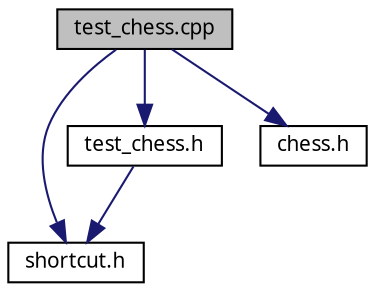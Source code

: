 digraph G
{
  edge [fontname="FreeSans.ttf",fontsize="10",labelfontname="FreeSans.ttf",labelfontsize="10"];
  node [fontname="FreeSans.ttf",fontsize="10",shape=record];
  Node1 [label="test_chess.cpp",height=0.2,width=0.4,color="black", fillcolor="grey75", style="filled" fontcolor="black"];
  Node1 -> Node2 [color="midnightblue",fontsize="10",style="solid",fontname="FreeSans.ttf"];
  Node2 [label="shortcut.h",height=0.2,width=0.4,color="black", fillcolor="white", style="filled",URL="$shortcut_8h.html"];
  Node1 -> Node3 [color="midnightblue",fontsize="10",style="solid",fontname="FreeSans.ttf"];
  Node3 [label="test_chess.h",height=0.2,width=0.4,color="black", fillcolor="white", style="filled",URL="$test__chess_8h.html"];
  Node3 -> Node2 [color="midnightblue",fontsize="10",style="solid",fontname="FreeSans.ttf"];
  Node1 -> Node4 [color="midnightblue",fontsize="10",style="solid",fontname="FreeSans.ttf"];
  Node4 [label="chess.h",height=0.2,width=0.4,color="black", fillcolor="white", style="filled",URL="$chess_8h.html"];
}
